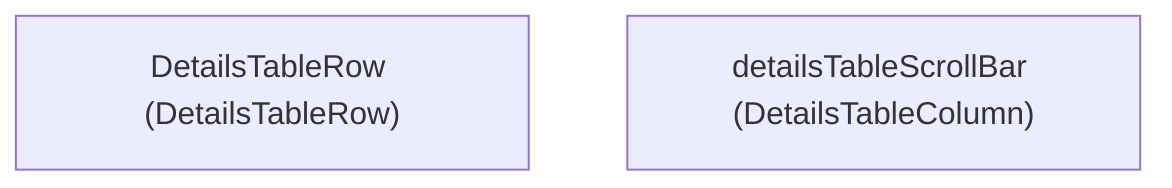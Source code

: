 graph TD
    W0["DetailsTableRow (DetailsTableRow)"]
    W1["detailsTableScrollBar (DetailsTableColumn)"]